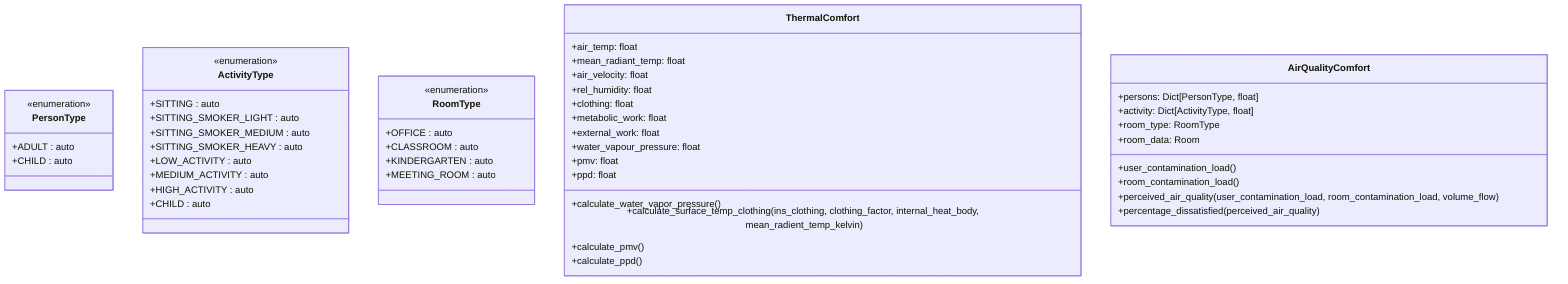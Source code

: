 classDiagram
    class PersonType{
        <<enumeration>>
        +ADULT : auto
        +CHILD : auto
    }

    class ActivityType{
        <<enumeration>>
        +SITTING : auto
        +SITTING_SMOKER_LIGHT : auto
        +SITTING_SMOKER_MEDIUM : auto
        +SITTING_SMOKER_HEAVY : auto
        +LOW_ACTIVITY : auto
        +MEDIUM_ACTIVITY : auto
        +HIGH_ACTIVITY : auto
        +CHILD : auto
    }

    class RoomType{
        <<enumeration>>
        +OFFICE : auto
        +CLASSROOM : auto
        +KINDERGARTEN : auto
        +MEETING_ROOM : auto
    }

    class ThermalComfort{
        +air_temp: float
        +mean_radiant_temp: float
        +air_velocity: float
        +rel_humidity: float
        +clothing: float
        +metabolic_work: float
        +external_work: float
        +water_vapour_pressure: float
        +pmv: float
        +ppd: float
        +calculate_water_vapor_pressure()
        +calculate_surface_temp_clothing(ins_clothing, clothing_factor, internal_heat_body, mean_radient_temp_kelvin)
        +calculate_pmv()
        +calculate_ppd()
    }

    class AirQualityComfort{
        +persons: Dict[PersonType, float]
        +activity: Dict[ActivityType, float]
        +room_type: RoomType
        +room_data: Room
        +user_contamination_load()
        +room_contamination_load()
        +perceived_air_quality(user_contamination_load, room_contamination_load, volume_flow)
        +percentage_dissatisfied(perceived_air_quality)
    }